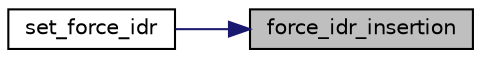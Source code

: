 digraph "force_idr_insertion"
{
 // INTERACTIVE_SVG=YES
 // LATEX_PDF_SIZE
  bgcolor="transparent";
  edge [fontname="Helvetica",fontsize="10",labelfontname="Helvetica",labelfontsize="10"];
  node [fontname="Helvetica",fontsize="10",shape=record];
  rankdir="RL";
  Node1 [label="force_idr_insertion",height=0.2,width=0.4,color="black", fillcolor="grey75", style="filled", fontcolor="black",tooltip=" "];
  Node1 -> Node2 [dir="back",color="midnightblue",fontsize="10",style="solid",fontname="Helvetica"];
  Node2 [label="set_force_idr",height=0.2,width=0.4,color="black",URL="$da/d30/stream__cfg_8c.html#ab56241977a6fed47d55fcb43dc768c60",tooltip=" "];
}
